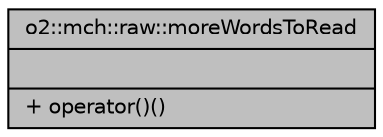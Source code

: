 digraph "o2::mch::raw::moreWordsToRead"
{
 // INTERACTIVE_SVG=YES
  bgcolor="transparent";
  edge [fontname="Helvetica",fontsize="10",labelfontname="Helvetica",labelfontsize="10"];
  node [fontname="Helvetica",fontsize="10",shape=record];
  Node1 [label="{o2::mch::raw::moreWordsToRead\n||+ operator()()\l}",height=0.2,width=0.4,color="black", fillcolor="grey75", style="filled", fontcolor="black"];
}
